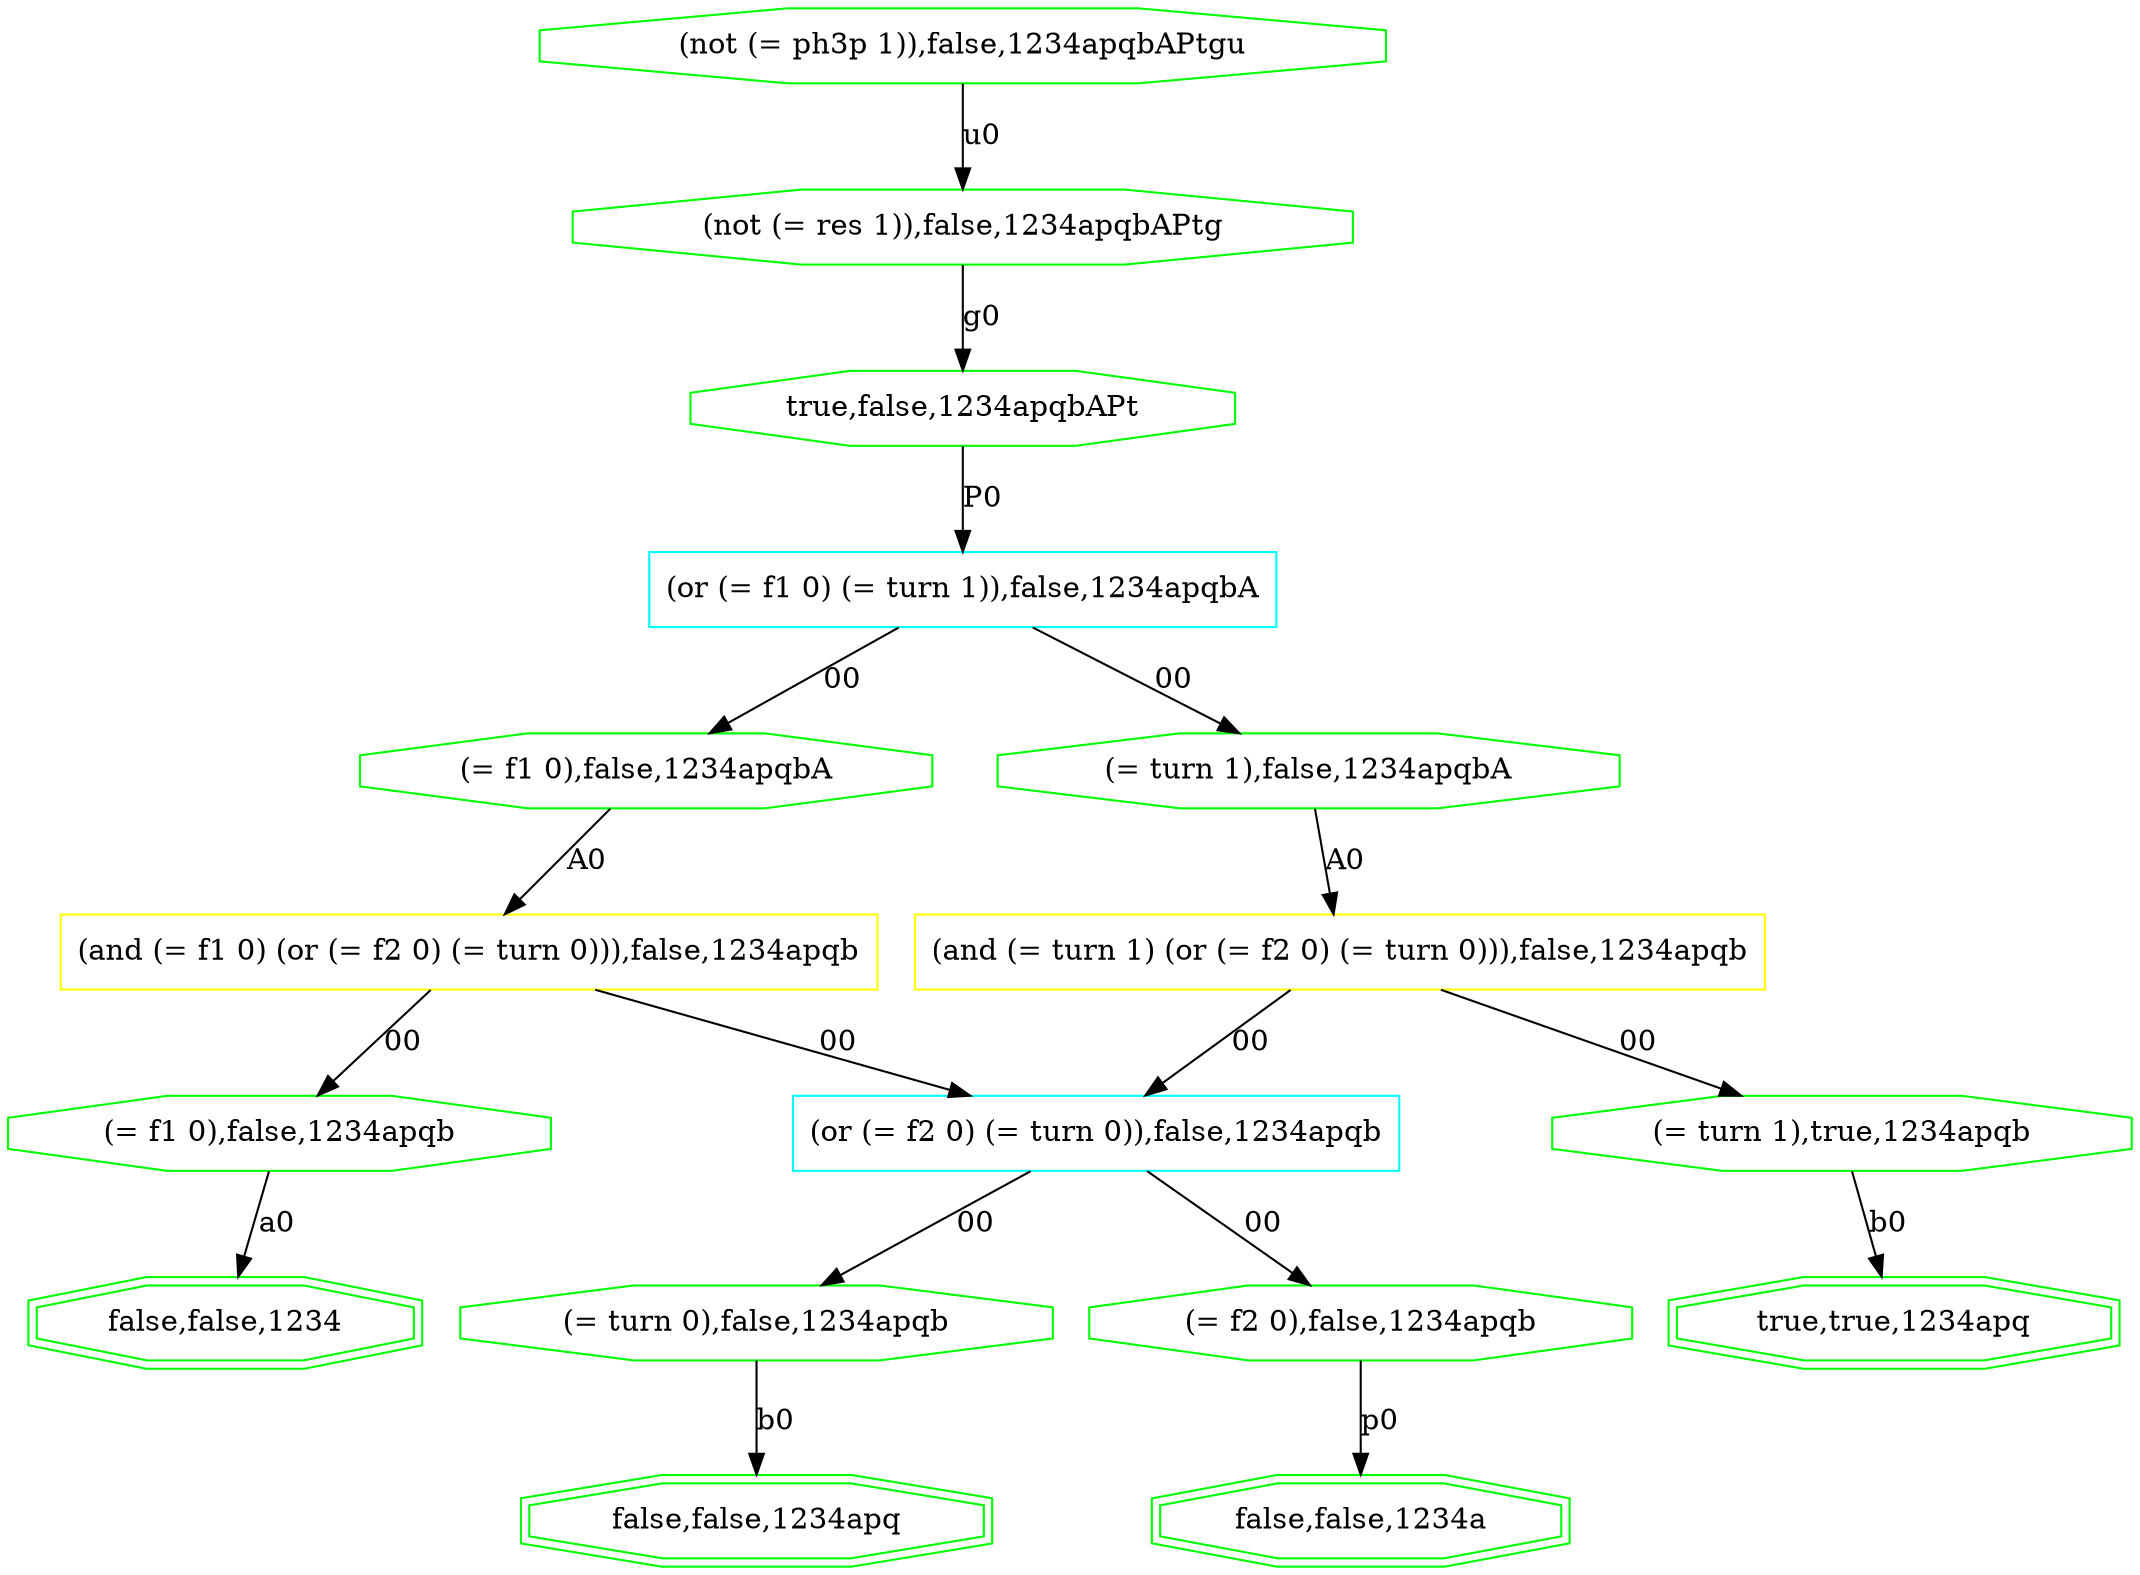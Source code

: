 digraph G {
0[label="(not (= ph3p 1)),false,1234apqbAPtgu", color=green,shape=octagon];
1[label="(not (= res 1)),false,1234apqbAPtg", color=green,shape=octagon];
2[label="true,false,1234apqbAPt", color=green,shape=octagon];
3[label="(or (= f1 0) (= turn 1)),false,1234apqbA", color=cyan,shape=rectangle];
4[label="(= f1 0),false,1234apqbA", color=green,shape=octagon];
5[label="(and (= f1 0) (or (= f2 0) (= turn 0))),false,1234apqb", color=yellow,shape=rectangle];
6[label="(or (= f2 0) (= turn 0)),false,1234apqb", color=cyan,shape=rectangle];
7[label="(= turn 0),false,1234apqb", color=green,shape=octagon];
8[label="false,false,1234apq", color=green,shape=doubleoctagon];
9[label="(= f2 0),false,1234apqb", color=green,shape=octagon];
10[label="false,false,1234a", color=green,shape=doubleoctagon];
11[label="(= f1 0),false,1234apqb", color=green,shape=octagon];
12[label="false,false,1234", color=green,shape=doubleoctagon];
13[label="(= turn 1),false,1234apqbA", color=green,shape=octagon];
14[label="(and (= turn 1) (or (= f2 0) (= turn 0))),false,1234apqb", color=yellow,shape=rectangle];
15[label="(= turn 1),true,1234apqb", color=green,shape=octagon];
16[label="true,true,1234apq", color=green,shape=doubleoctagon];
0->1 [label="u0"];
1->2 [label="g0"];
2->3 [label="P0"];
3->4 [label="00"];
3->13 [label="00"];
4->5 [label="A0"];
5->6 [label="00"];
5->11 [label="00"];
6->7 [label="00"];
6->9 [label="00"];
7->8 [label="b0"];
9->10 [label="p0"];
11->12 [label="a0"];
13->14 [label="A0"];
14->6 [label="00"];
14->15 [label="00"];
15->16 [label="b0"];
}
